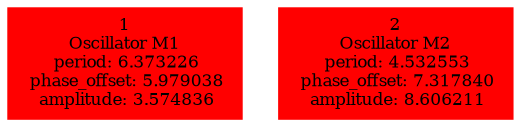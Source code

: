  digraph g{ forcelabels=true;
1 [label=<1<BR />Oscillator M1<BR /> period: 6.373226<BR /> phase_offset: 5.979038<BR /> amplitude: 3.574836>, shape=box,color=red,style=filled,fontsize=8];2 [label=<2<BR />Oscillator M2<BR /> period: 4.532553<BR /> phase_offset: 7.317840<BR /> amplitude: 8.606211>, shape=box,color=red,style=filled,fontsize=8]; }
